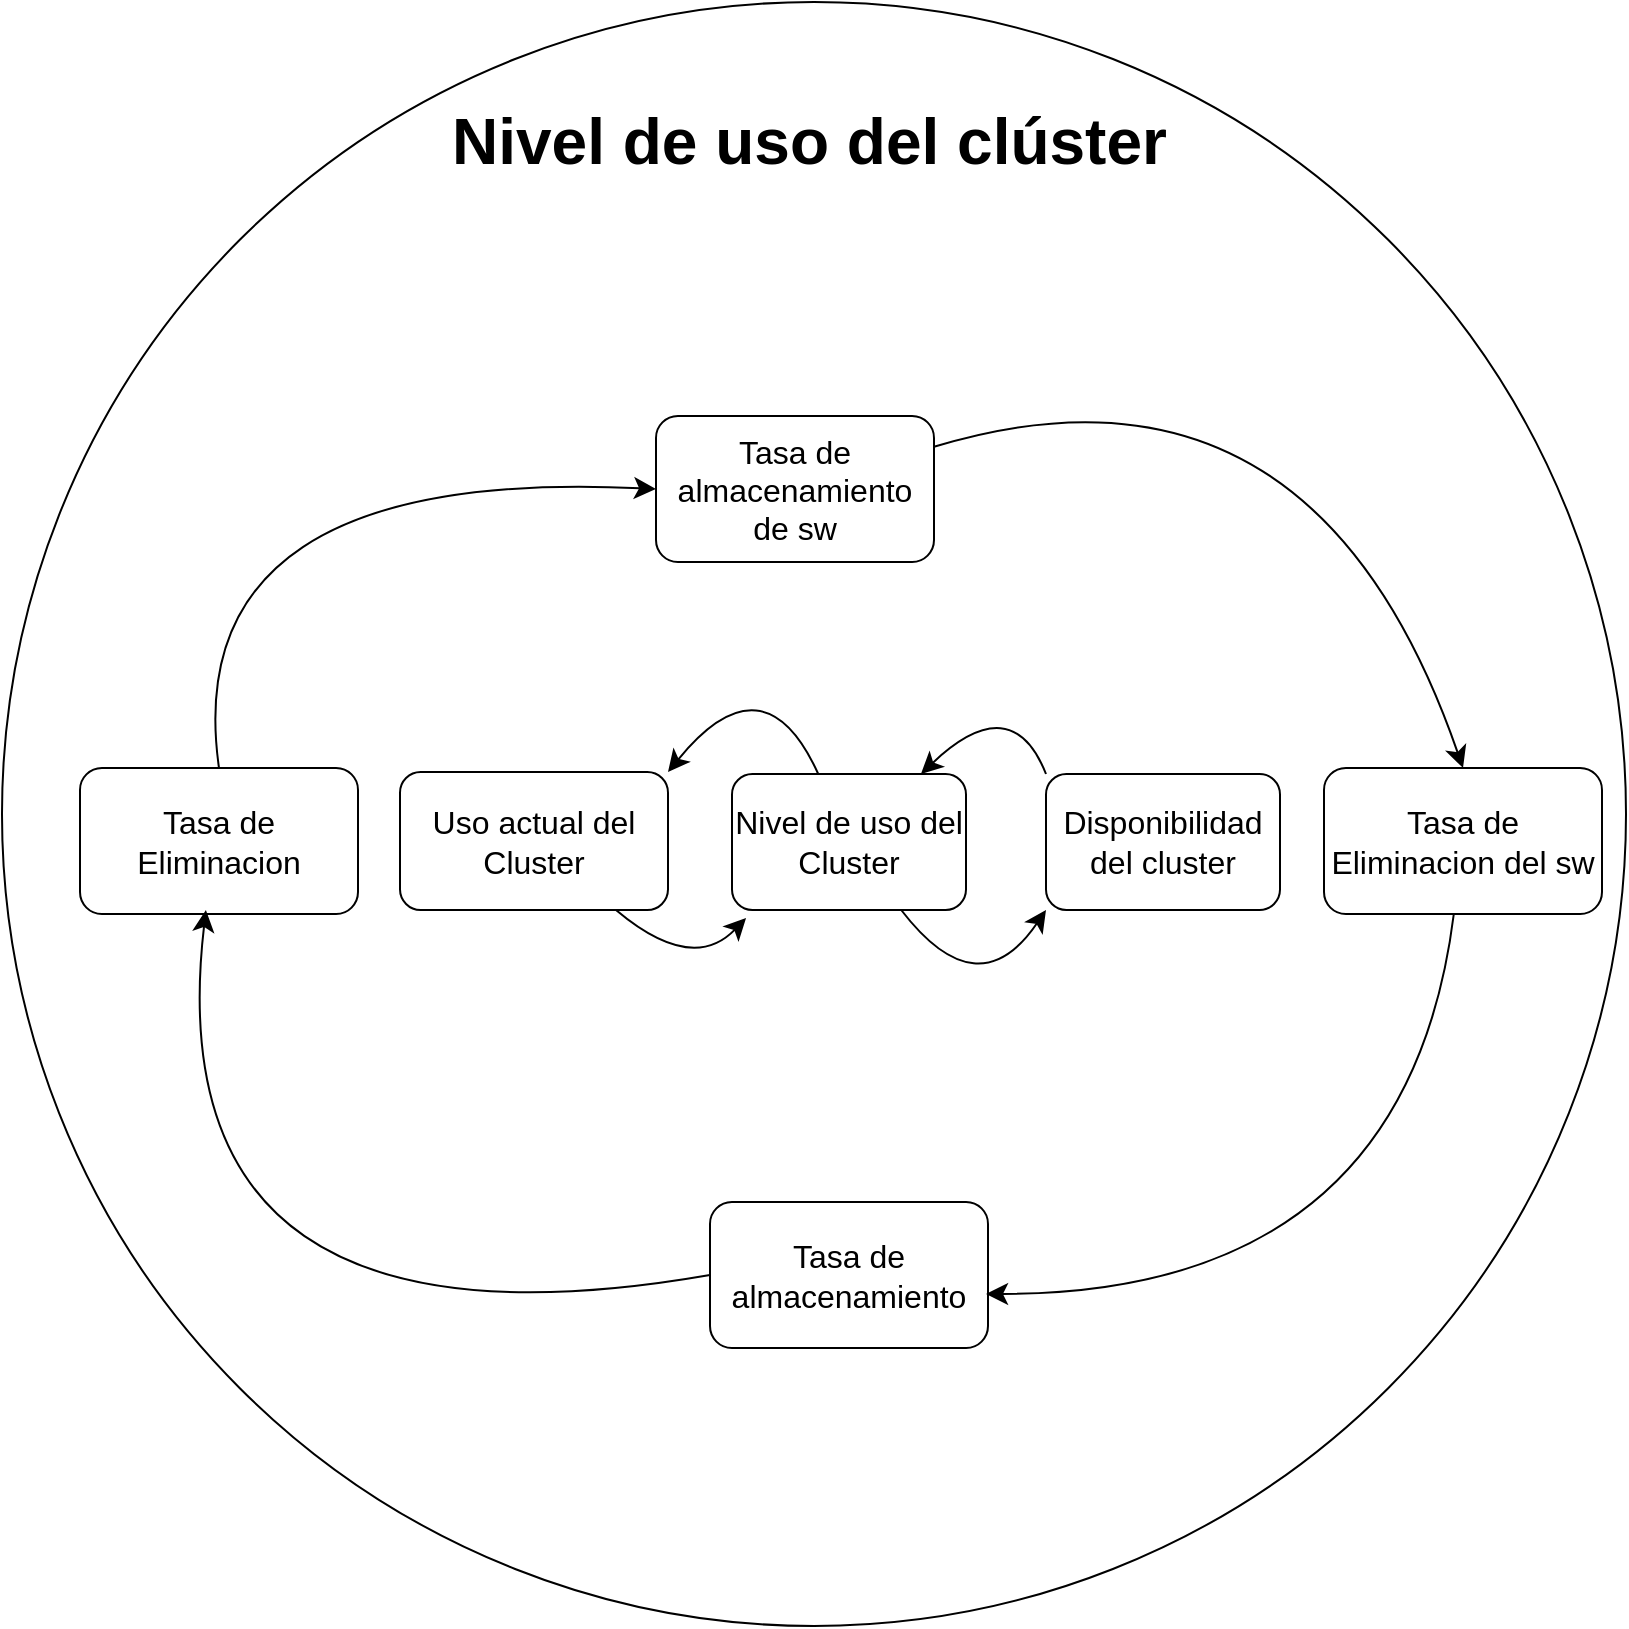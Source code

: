 <mxfile version="22.0.2" type="github">
  <diagram name="Página-1" id="o91XLXOkaBWR3F7ZfSLU">
    <mxGraphModel dx="1272" dy="931" grid="0" gridSize="10" guides="1" tooltips="1" connect="1" arrows="1" fold="1" page="0" pageScale="1" pageWidth="827" pageHeight="1169" math="0" shadow="0">
      <root>
        <mxCell id="0" />
        <mxCell id="1" parent="0" />
        <mxCell id="6Gd0N6yodVV3u2IcNdP2-18" value="" style="ellipse;whiteSpace=wrap;html=1;aspect=fixed;fontSize=16;" vertex="1" parent="1">
          <mxGeometry x="-213" y="-228" width="812" height="812" as="geometry" />
        </mxCell>
        <mxCell id="6Gd0N6yodVV3u2IcNdP2-1" value="Tasa de Eliminacion del sw" style="rounded=1;whiteSpace=wrap;html=1;fontSize=16;" vertex="1" parent="1">
          <mxGeometry x="448" y="155" width="139" height="73" as="geometry" />
        </mxCell>
        <mxCell id="6Gd0N6yodVV3u2IcNdP2-12" style="edgeStyle=none;curved=1;rounded=0;orthogonalLoop=1;jettySize=auto;html=1;exitX=0;exitY=0;exitDx=0;exitDy=0;fontSize=12;startSize=8;endSize=8;" edge="1" parent="1" source="6Gd0N6yodVV3u2IcNdP2-2" target="6Gd0N6yodVV3u2IcNdP2-6">
          <mxGeometry relative="1" as="geometry">
            <Array as="points">
              <mxPoint x="292" y="115" />
            </Array>
          </mxGeometry>
        </mxCell>
        <mxCell id="6Gd0N6yodVV3u2IcNdP2-2" value="Disponibilidad del cluster" style="rounded=1;whiteSpace=wrap;html=1;fontSize=16;" vertex="1" parent="1">
          <mxGeometry x="309" y="158" width="117" height="68" as="geometry" />
        </mxCell>
        <mxCell id="6Gd0N6yodVV3u2IcNdP2-4" value="Uso actual del Cluster" style="rounded=1;whiteSpace=wrap;html=1;fontSize=16;" vertex="1" parent="1">
          <mxGeometry x="-14" y="157" width="134" height="69" as="geometry" />
        </mxCell>
        <mxCell id="6Gd0N6yodVV3u2IcNdP2-5" value="Tasa de Eliminacion" style="rounded=1;whiteSpace=wrap;html=1;fontSize=16;" vertex="1" parent="1">
          <mxGeometry x="-174" y="155" width="139" height="73" as="geometry" />
        </mxCell>
        <mxCell id="6Gd0N6yodVV3u2IcNdP2-9" style="edgeStyle=none;curved=1;rounded=0;orthogonalLoop=1;jettySize=auto;html=1;entryX=1;entryY=0;entryDx=0;entryDy=0;fontSize=12;startSize=8;endSize=8;" edge="1" parent="1" source="6Gd0N6yodVV3u2IcNdP2-6" target="6Gd0N6yodVV3u2IcNdP2-4">
          <mxGeometry relative="1" as="geometry">
            <Array as="points">
              <mxPoint x="168" y="98" />
            </Array>
          </mxGeometry>
        </mxCell>
        <mxCell id="6Gd0N6yodVV3u2IcNdP2-11" style="edgeStyle=none;curved=1;rounded=0;orthogonalLoop=1;jettySize=auto;html=1;entryX=0;entryY=1;entryDx=0;entryDy=0;fontSize=12;startSize=8;endSize=8;" edge="1" parent="1" source="6Gd0N6yodVV3u2IcNdP2-6" target="6Gd0N6yodVV3u2IcNdP2-2">
          <mxGeometry relative="1" as="geometry">
            <Array as="points">
              <mxPoint x="275" y="276" />
            </Array>
          </mxGeometry>
        </mxCell>
        <mxCell id="6Gd0N6yodVV3u2IcNdP2-6" value="Nivel de uso del Cluster" style="rounded=1;whiteSpace=wrap;html=1;fontSize=16;" vertex="1" parent="1">
          <mxGeometry x="152" y="158" width="117" height="68" as="geometry" />
        </mxCell>
        <mxCell id="6Gd0N6yodVV3u2IcNdP2-7" value="Tasa de almacenamiento" style="rounded=1;whiteSpace=wrap;html=1;fontSize=16;" vertex="1" parent="1">
          <mxGeometry x="141" y="372" width="139" height="73" as="geometry" />
        </mxCell>
        <mxCell id="6Gd0N6yodVV3u2IcNdP2-15" style="edgeStyle=none;curved=1;rounded=0;orthogonalLoop=1;jettySize=auto;html=1;entryX=0.5;entryY=0;entryDx=0;entryDy=0;fontSize=12;startSize=8;endSize=8;" edge="1" parent="1" source="6Gd0N6yodVV3u2IcNdP2-8" target="6Gd0N6yodVV3u2IcNdP2-1">
          <mxGeometry relative="1" as="geometry">
            <Array as="points">
              <mxPoint x="442" y="-63" />
            </Array>
          </mxGeometry>
        </mxCell>
        <mxCell id="6Gd0N6yodVV3u2IcNdP2-8" value="Tasa de almacenamiento de sw" style="rounded=1;whiteSpace=wrap;html=1;fontSize=16;" vertex="1" parent="1">
          <mxGeometry x="114" y="-21" width="139" height="73" as="geometry" />
        </mxCell>
        <mxCell id="6Gd0N6yodVV3u2IcNdP2-10" style="edgeStyle=none;curved=1;rounded=0;orthogonalLoop=1;jettySize=auto;html=1;entryX=0.06;entryY=1.059;entryDx=0;entryDy=0;entryPerimeter=0;fontSize=12;startSize=8;endSize=8;" edge="1" parent="1" source="6Gd0N6yodVV3u2IcNdP2-4" target="6Gd0N6yodVV3u2IcNdP2-6">
          <mxGeometry relative="1" as="geometry">
            <Array as="points">
              <mxPoint x="132" y="258" />
            </Array>
          </mxGeometry>
        </mxCell>
        <mxCell id="6Gd0N6yodVV3u2IcNdP2-13" value="" style="endArrow=classic;html=1;rounded=0;fontSize=12;startSize=8;endSize=8;curved=1;entryX=0;entryY=0.5;entryDx=0;entryDy=0;exitX=0.5;exitY=0;exitDx=0;exitDy=0;" edge="1" parent="1" source="6Gd0N6yodVV3u2IcNdP2-5" target="6Gd0N6yodVV3u2IcNdP2-8">
          <mxGeometry width="50" height="50" relative="1" as="geometry">
            <mxPoint x="-77" y="127" as="sourcePoint" />
            <mxPoint x="-27" y="77" as="targetPoint" />
            <Array as="points">
              <mxPoint x="-126" y="4" />
            </Array>
          </mxGeometry>
        </mxCell>
        <mxCell id="6Gd0N6yodVV3u2IcNdP2-14" style="edgeStyle=none;curved=1;rounded=0;orthogonalLoop=1;jettySize=auto;html=1;exitX=0;exitY=0.5;exitDx=0;exitDy=0;entryX=0.453;entryY=0.973;entryDx=0;entryDy=0;entryPerimeter=0;fontSize=12;startSize=8;endSize=8;" edge="1" parent="1" source="6Gd0N6yodVV3u2IcNdP2-7" target="6Gd0N6yodVV3u2IcNdP2-5">
          <mxGeometry relative="1" as="geometry">
            <Array as="points">
              <mxPoint x="-138" y="457" />
            </Array>
          </mxGeometry>
        </mxCell>
        <mxCell id="6Gd0N6yodVV3u2IcNdP2-16" style="edgeStyle=none;curved=1;rounded=0;orthogonalLoop=1;jettySize=auto;html=1;entryX=0.993;entryY=0.63;entryDx=0;entryDy=0;entryPerimeter=0;fontSize=12;startSize=8;endSize=8;" edge="1" parent="1" source="6Gd0N6yodVV3u2IcNdP2-1" target="6Gd0N6yodVV3u2IcNdP2-7">
          <mxGeometry relative="1" as="geometry">
            <Array as="points">
              <mxPoint x="489" y="418" />
            </Array>
          </mxGeometry>
        </mxCell>
        <mxCell id="6Gd0N6yodVV3u2IcNdP2-19" value="&lt;h1&gt;Nivel de uso del clúster&lt;/h1&gt;" style="text;html=1;strokeColor=none;fillColor=none;spacing=5;spacingTop=-20;whiteSpace=wrap;overflow=hidden;rounded=0;fontSize=16;" vertex="1" parent="1">
          <mxGeometry x="7" y="-188" width="382" height="120" as="geometry" />
        </mxCell>
      </root>
    </mxGraphModel>
  </diagram>
</mxfile>

